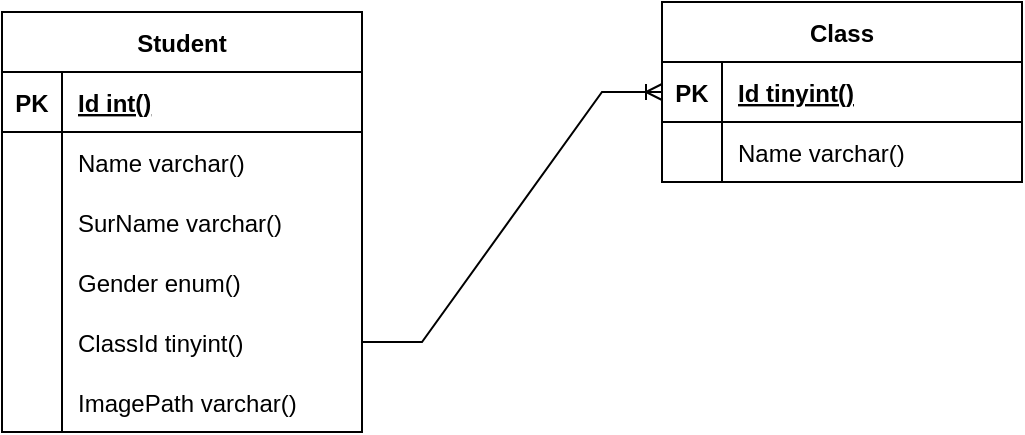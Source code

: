 <mxfile version="20.3.6" type="device"><diagram id="BAcQQyGcevoCdcfjgRZO" name="Sayfa -1"><mxGraphModel dx="867" dy="658" grid="1" gridSize="10" guides="1" tooltips="1" connect="1" arrows="1" fold="1" page="1" pageScale="1" pageWidth="827" pageHeight="1169" math="0" shadow="0"><root><mxCell id="0"/><mxCell id="1" parent="0"/><mxCell id="lT02L0d8yUjc2PgBRVQg-5" value="Student" style="shape=table;startSize=30;container=1;collapsible=1;childLayout=tableLayout;fixedRows=1;rowLines=0;fontStyle=1;align=center;resizeLast=1;" vertex="1" parent="1"><mxGeometry x="120" y="210" width="180" height="210" as="geometry"/></mxCell><mxCell id="lT02L0d8yUjc2PgBRVQg-6" value="" style="shape=tableRow;horizontal=0;startSize=0;swimlaneHead=0;swimlaneBody=0;fillColor=none;collapsible=0;dropTarget=0;points=[[0,0.5],[1,0.5]];portConstraint=eastwest;top=0;left=0;right=0;bottom=1;" vertex="1" parent="lT02L0d8yUjc2PgBRVQg-5"><mxGeometry y="30" width="180" height="30" as="geometry"/></mxCell><mxCell id="lT02L0d8yUjc2PgBRVQg-7" value="PK" style="shape=partialRectangle;connectable=0;fillColor=none;top=0;left=0;bottom=0;right=0;fontStyle=1;overflow=hidden;" vertex="1" parent="lT02L0d8yUjc2PgBRVQg-6"><mxGeometry width="30" height="30" as="geometry"><mxRectangle width="30" height="30" as="alternateBounds"/></mxGeometry></mxCell><mxCell id="lT02L0d8yUjc2PgBRVQg-8" value="Id int()" style="shape=partialRectangle;connectable=0;fillColor=none;top=0;left=0;bottom=0;right=0;align=left;spacingLeft=6;fontStyle=5;overflow=hidden;" vertex="1" parent="lT02L0d8yUjc2PgBRVQg-6"><mxGeometry x="30" width="150" height="30" as="geometry"><mxRectangle width="150" height="30" as="alternateBounds"/></mxGeometry></mxCell><mxCell id="lT02L0d8yUjc2PgBRVQg-9" value="" style="shape=tableRow;horizontal=0;startSize=0;swimlaneHead=0;swimlaneBody=0;fillColor=none;collapsible=0;dropTarget=0;points=[[0,0.5],[1,0.5]];portConstraint=eastwest;top=0;left=0;right=0;bottom=0;" vertex="1" parent="lT02L0d8yUjc2PgBRVQg-5"><mxGeometry y="60" width="180" height="30" as="geometry"/></mxCell><mxCell id="lT02L0d8yUjc2PgBRVQg-10" value="" style="shape=partialRectangle;connectable=0;fillColor=none;top=0;left=0;bottom=0;right=0;editable=1;overflow=hidden;" vertex="1" parent="lT02L0d8yUjc2PgBRVQg-9"><mxGeometry width="30" height="30" as="geometry"><mxRectangle width="30" height="30" as="alternateBounds"/></mxGeometry></mxCell><mxCell id="lT02L0d8yUjc2PgBRVQg-11" value="Name varchar()" style="shape=partialRectangle;connectable=0;fillColor=none;top=0;left=0;bottom=0;right=0;align=left;spacingLeft=6;overflow=hidden;" vertex="1" parent="lT02L0d8yUjc2PgBRVQg-9"><mxGeometry x="30" width="150" height="30" as="geometry"><mxRectangle width="150" height="30" as="alternateBounds"/></mxGeometry></mxCell><mxCell id="lT02L0d8yUjc2PgBRVQg-12" value="" style="shape=tableRow;horizontal=0;startSize=0;swimlaneHead=0;swimlaneBody=0;fillColor=none;collapsible=0;dropTarget=0;points=[[0,0.5],[1,0.5]];portConstraint=eastwest;top=0;left=0;right=0;bottom=0;" vertex="1" parent="lT02L0d8yUjc2PgBRVQg-5"><mxGeometry y="90" width="180" height="30" as="geometry"/></mxCell><mxCell id="lT02L0d8yUjc2PgBRVQg-13" value="" style="shape=partialRectangle;connectable=0;fillColor=none;top=0;left=0;bottom=0;right=0;editable=1;overflow=hidden;" vertex="1" parent="lT02L0d8yUjc2PgBRVQg-12"><mxGeometry width="30" height="30" as="geometry"><mxRectangle width="30" height="30" as="alternateBounds"/></mxGeometry></mxCell><mxCell id="lT02L0d8yUjc2PgBRVQg-14" value="SurName varchar()" style="shape=partialRectangle;connectable=0;fillColor=none;top=0;left=0;bottom=0;right=0;align=left;spacingLeft=6;overflow=hidden;" vertex="1" parent="lT02L0d8yUjc2PgBRVQg-12"><mxGeometry x="30" width="150" height="30" as="geometry"><mxRectangle width="150" height="30" as="alternateBounds"/></mxGeometry></mxCell><mxCell id="lT02L0d8yUjc2PgBRVQg-15" value="" style="shape=tableRow;horizontal=0;startSize=0;swimlaneHead=0;swimlaneBody=0;fillColor=none;collapsible=0;dropTarget=0;points=[[0,0.5],[1,0.5]];portConstraint=eastwest;top=0;left=0;right=0;bottom=0;" vertex="1" parent="lT02L0d8yUjc2PgBRVQg-5"><mxGeometry y="120" width="180" height="30" as="geometry"/></mxCell><mxCell id="lT02L0d8yUjc2PgBRVQg-16" value="" style="shape=partialRectangle;connectable=0;fillColor=none;top=0;left=0;bottom=0;right=0;editable=1;overflow=hidden;" vertex="1" parent="lT02L0d8yUjc2PgBRVQg-15"><mxGeometry width="30" height="30" as="geometry"><mxRectangle width="30" height="30" as="alternateBounds"/></mxGeometry></mxCell><mxCell id="lT02L0d8yUjc2PgBRVQg-17" value="Gender enum()" style="shape=partialRectangle;connectable=0;fillColor=none;top=0;left=0;bottom=0;right=0;align=left;spacingLeft=6;overflow=hidden;" vertex="1" parent="lT02L0d8yUjc2PgBRVQg-15"><mxGeometry x="30" width="150" height="30" as="geometry"><mxRectangle width="150" height="30" as="alternateBounds"/></mxGeometry></mxCell><mxCell id="lT02L0d8yUjc2PgBRVQg-18" value="" style="shape=tableRow;horizontal=0;startSize=0;swimlaneHead=0;swimlaneBody=0;fillColor=none;collapsible=0;dropTarget=0;points=[[0,0.5],[1,0.5]];portConstraint=eastwest;top=0;left=0;right=0;bottom=0;" vertex="1" parent="lT02L0d8yUjc2PgBRVQg-5"><mxGeometry y="150" width="180" height="30" as="geometry"/></mxCell><mxCell id="lT02L0d8yUjc2PgBRVQg-19" value="" style="shape=partialRectangle;connectable=0;fillColor=none;top=0;left=0;bottom=0;right=0;editable=1;overflow=hidden;" vertex="1" parent="lT02L0d8yUjc2PgBRVQg-18"><mxGeometry width="30" height="30" as="geometry"><mxRectangle width="30" height="30" as="alternateBounds"/></mxGeometry></mxCell><mxCell id="lT02L0d8yUjc2PgBRVQg-20" value="ClassId tinyint()" style="shape=partialRectangle;connectable=0;fillColor=none;top=0;left=0;bottom=0;right=0;align=left;spacingLeft=6;overflow=hidden;" vertex="1" parent="lT02L0d8yUjc2PgBRVQg-18"><mxGeometry x="30" width="150" height="30" as="geometry"><mxRectangle width="150" height="30" as="alternateBounds"/></mxGeometry></mxCell><mxCell id="lT02L0d8yUjc2PgBRVQg-21" value="" style="shape=tableRow;horizontal=0;startSize=0;swimlaneHead=0;swimlaneBody=0;fillColor=none;collapsible=0;dropTarget=0;points=[[0,0.5],[1,0.5]];portConstraint=eastwest;top=0;left=0;right=0;bottom=0;" vertex="1" parent="lT02L0d8yUjc2PgBRVQg-5"><mxGeometry y="180" width="180" height="30" as="geometry"/></mxCell><mxCell id="lT02L0d8yUjc2PgBRVQg-22" value="" style="shape=partialRectangle;connectable=0;fillColor=none;top=0;left=0;bottom=0;right=0;editable=1;overflow=hidden;" vertex="1" parent="lT02L0d8yUjc2PgBRVQg-21"><mxGeometry width="30" height="30" as="geometry"><mxRectangle width="30" height="30" as="alternateBounds"/></mxGeometry></mxCell><mxCell id="lT02L0d8yUjc2PgBRVQg-23" value="ImagePath varchar()" style="shape=partialRectangle;connectable=0;fillColor=none;top=0;left=0;bottom=0;right=0;align=left;spacingLeft=6;overflow=hidden;" vertex="1" parent="lT02L0d8yUjc2PgBRVQg-21"><mxGeometry x="30" width="150" height="30" as="geometry"><mxRectangle width="150" height="30" as="alternateBounds"/></mxGeometry></mxCell><mxCell id="lT02L0d8yUjc2PgBRVQg-27" value="Class" style="shape=table;startSize=30;container=1;collapsible=1;childLayout=tableLayout;fixedRows=1;rowLines=0;fontStyle=1;align=center;resizeLast=1;" vertex="1" parent="1"><mxGeometry x="450" y="205" width="180" height="90" as="geometry"/></mxCell><mxCell id="lT02L0d8yUjc2PgBRVQg-28" value="" style="shape=tableRow;horizontal=0;startSize=0;swimlaneHead=0;swimlaneBody=0;fillColor=none;collapsible=0;dropTarget=0;points=[[0,0.5],[1,0.5]];portConstraint=eastwest;top=0;left=0;right=0;bottom=1;" vertex="1" parent="lT02L0d8yUjc2PgBRVQg-27"><mxGeometry y="30" width="180" height="30" as="geometry"/></mxCell><mxCell id="lT02L0d8yUjc2PgBRVQg-29" value="PK" style="shape=partialRectangle;connectable=0;fillColor=none;top=0;left=0;bottom=0;right=0;fontStyle=1;overflow=hidden;" vertex="1" parent="lT02L0d8yUjc2PgBRVQg-28"><mxGeometry width="30" height="30" as="geometry"><mxRectangle width="30" height="30" as="alternateBounds"/></mxGeometry></mxCell><mxCell id="lT02L0d8yUjc2PgBRVQg-30" value="Id tinyint()" style="shape=partialRectangle;connectable=0;fillColor=none;top=0;left=0;bottom=0;right=0;align=left;spacingLeft=6;fontStyle=5;overflow=hidden;" vertex="1" parent="lT02L0d8yUjc2PgBRVQg-28"><mxGeometry x="30" width="150" height="30" as="geometry"><mxRectangle width="150" height="30" as="alternateBounds"/></mxGeometry></mxCell><mxCell id="lT02L0d8yUjc2PgBRVQg-31" value="" style="shape=tableRow;horizontal=0;startSize=0;swimlaneHead=0;swimlaneBody=0;fillColor=none;collapsible=0;dropTarget=0;points=[[0,0.5],[1,0.5]];portConstraint=eastwest;top=0;left=0;right=0;bottom=0;" vertex="1" parent="lT02L0d8yUjc2PgBRVQg-27"><mxGeometry y="60" width="180" height="30" as="geometry"/></mxCell><mxCell id="lT02L0d8yUjc2PgBRVQg-32" value="" style="shape=partialRectangle;connectable=0;fillColor=none;top=0;left=0;bottom=0;right=0;editable=1;overflow=hidden;" vertex="1" parent="lT02L0d8yUjc2PgBRVQg-31"><mxGeometry width="30" height="30" as="geometry"><mxRectangle width="30" height="30" as="alternateBounds"/></mxGeometry></mxCell><mxCell id="lT02L0d8yUjc2PgBRVQg-33" value="Name varchar()" style="shape=partialRectangle;connectable=0;fillColor=none;top=0;left=0;bottom=0;right=0;align=left;spacingLeft=6;overflow=hidden;" vertex="1" parent="lT02L0d8yUjc2PgBRVQg-31"><mxGeometry x="30" width="150" height="30" as="geometry"><mxRectangle width="150" height="30" as="alternateBounds"/></mxGeometry></mxCell><mxCell id="lT02L0d8yUjc2PgBRVQg-40" value="" style="edgeStyle=entityRelationEdgeStyle;fontSize=12;html=1;endArrow=ERoneToMany;rounded=0;entryX=0;entryY=0.5;entryDx=0;entryDy=0;exitX=1;exitY=0.5;exitDx=0;exitDy=0;" edge="1" parent="1" source="lT02L0d8yUjc2PgBRVQg-18" target="lT02L0d8yUjc2PgBRVQg-28"><mxGeometry width="100" height="100" relative="1" as="geometry"><mxPoint x="370" y="470" as="sourcePoint"/><mxPoint x="470" y="370" as="targetPoint"/></mxGeometry></mxCell></root></mxGraphModel></diagram></mxfile>
